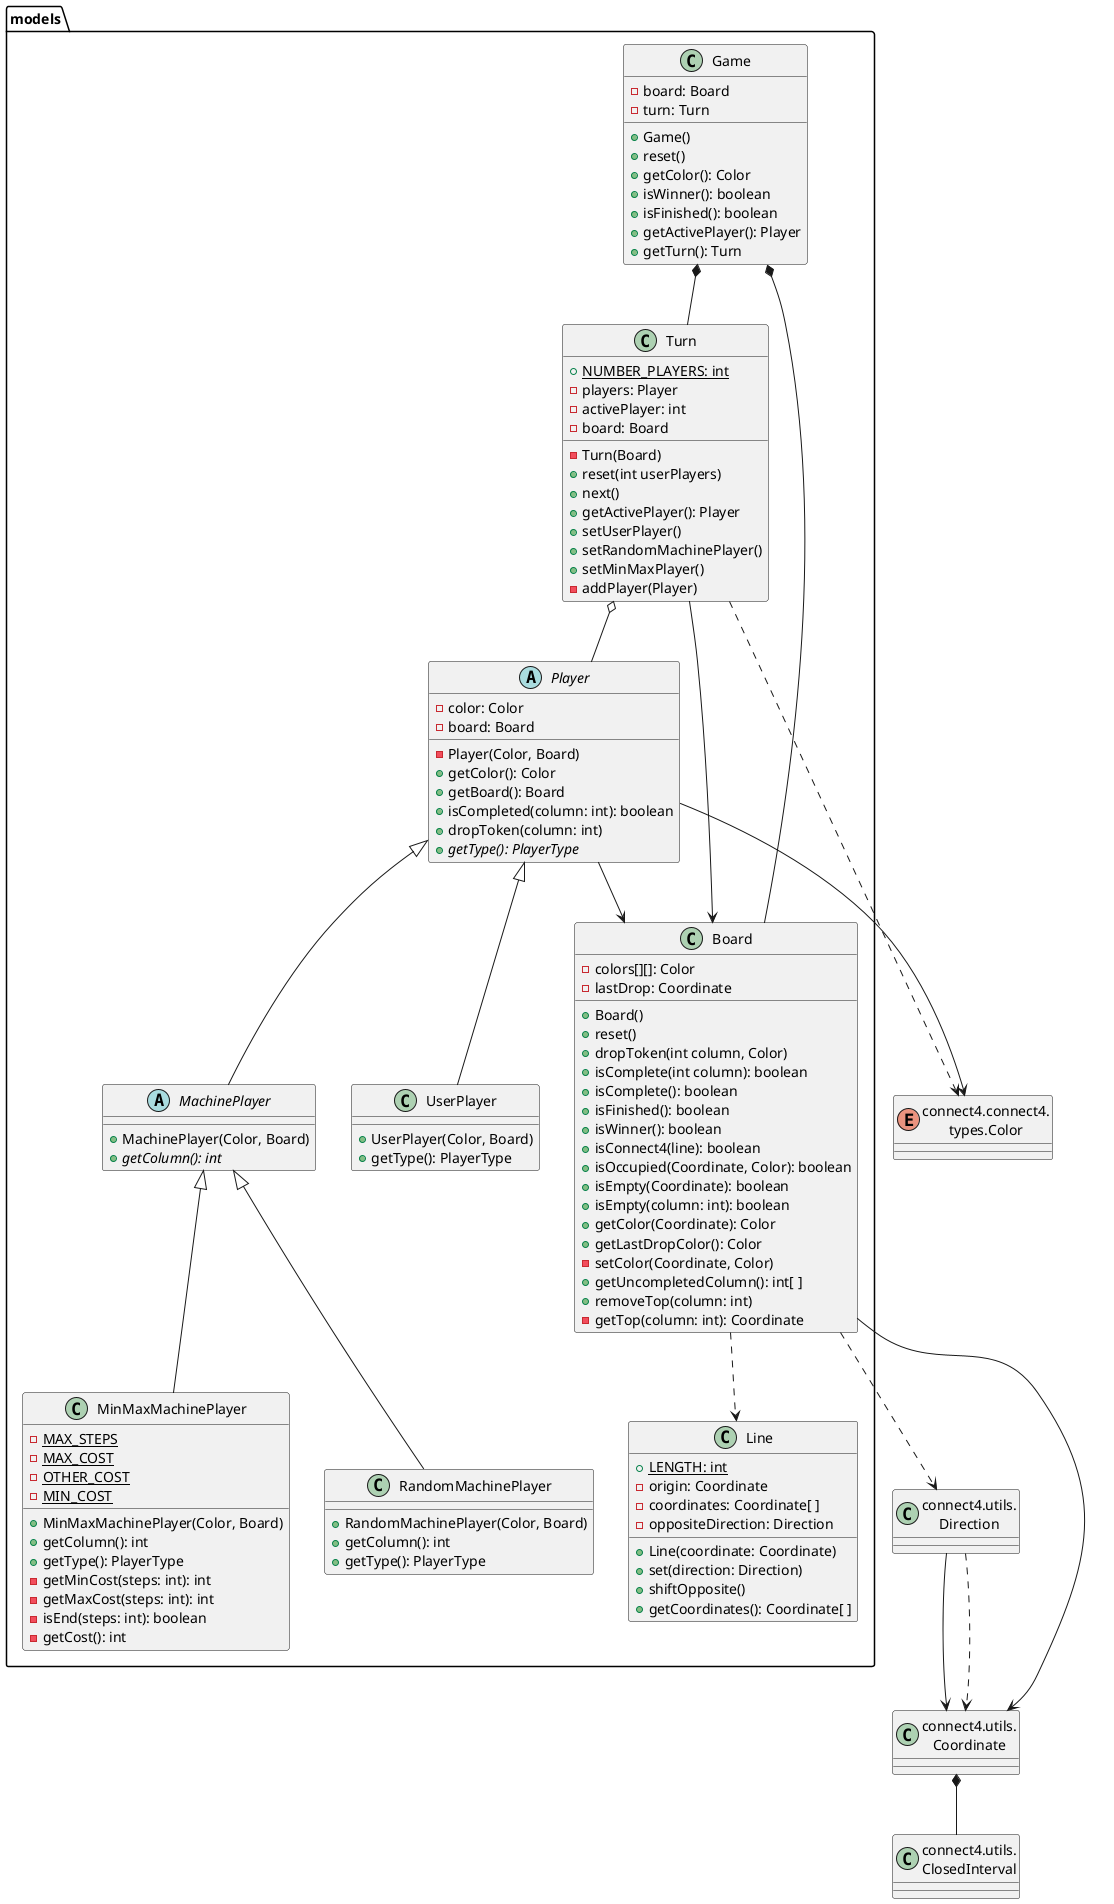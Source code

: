 @startuml connect4.connect4.models

class models.Game
class models.Board
class models.Turn
class models.Line
abstract class models.Player
class models.UserPlayer
abstract class models.MachinePlayer
class models.RandomMachinePlayer
class models.MinMaxMachinePlayer

Game *-- Board
Game *-- Turn
Turn --> Board
Turn o-- Player
Player --> Board
Player <|-- UserPlayer
Player <|-- MachinePlayer
MachinePlayer <|-- RandomMachinePlayer
MachinePlayer <|-- MinMaxMachinePlayer
Board ..> Line

enum Color as "connect4.connect4.\ntypes.Color"
class Direction as "connect4.utils.\nDirection"
class Coordinate as "connect4.utils.\nCoordinate"
class Coordinate as "connect4.utils.\nCoordinate"
class ClosedInterval as "connect4.utils.\nClosedInterval"

Turn ..> Color
Player --> Color
Board --> Coordinate
Board ..> Direction
Direction --> Coordinate
Direction ..> Coordinate
Coordinate *-- ClosedInterval

Game : -board: Board
Game : -turn: Turn
Game : +Game()
Game : +reset()
Game : +getColor(): Color
Game : +isWinner(): boolean
Game : +isFinished(): boolean
Game : +getActivePlayer(): Player
Game : +getTurn(): Turn

Turn : {static} +NUMBER_PLAYERS: int
Turn : -players: Player
Turn : -activePlayer: int
Turn : -board: Board
Turn : -Turn(Board)
Turn : +reset(int userPlayers)
Turn : +next()
Turn : +getActivePlayer(): Player
Turn : +setUserPlayer()
Turn : +setRandomMachinePlayer()
Turn : +setMinMaxPlayer()
Turn : -addPlayer(Player)

Player : -color: Color
Player : -board: Board
Player : -Player(Color, Board)
Player : +getColor(): Color
Player : +getBoard(): Board
Player : +isCompleted(column: int): boolean
Player : +dropToken(column: int)
Player : +{abstract}getType(): PlayerType

UserPlayer : +UserPlayer(Color, Board)
UserPlayer : +getType(): PlayerType

MachinePlayer : +MachinePlayer(Color, Board)
MachinePlayer : +{abstract}getColumn(): int

RandomMachinePlayer : +RandomMachinePlayer(Color, Board)
RandomMachinePlayer : +getColumn(): int
RandomMachinePlayer : +getType(): PlayerType

MinMaxMachinePlayer : {static} -MAX_STEPS
MinMaxMachinePlayer : {static} -MAX_COST
MinMaxMachinePlayer : {static} -OTHER_COST
MinMaxMachinePlayer : {static} -MIN_COST
MinMaxMachinePlayer : +MinMaxMachinePlayer(Color, Board)
MinMaxMachinePlayer : +getColumn(): int
MinMaxMachinePlayer : +getType(): PlayerType
MinMaxMachinePlayer : -getMinCost(steps: int): int
MinMaxMachinePlayer : -getMaxCost(steps: int): int
MinMaxMachinePlayer : -isEnd(steps: int): boolean
MinMaxMachinePlayer : -getCost(): int

Board : -colors[][]: Color
Board : -lastDrop: Coordinate
Board : +Board()
Board : +reset()
Board : +dropToken(int column, Color)
Board : +isComplete(int column): boolean
Board : +isComplete(): boolean
Board : +isFinished(): boolean
Board : +isWinner(): boolean
Board : +isConnect4(line): boolean
Board : +isOccupied(Coordinate, Color): boolean
Board : +isEmpty(Coordinate): boolean
Board : +isEmpty(column: int): boolean
Board : +getColor(Coordinate): Color
Board : +getLastDropColor(): Color
Board : -setColor(Coordinate, Color)
Board : +getUncompletedColumn(): int[ ]
Board : +removeTop(column: int)
Board : -getTop(column: int): Coordinate


Line : {static} +LENGTH: int
Line : -origin: Coordinate
Line : -coordinates: Coordinate[ ]
Line : -oppositeDirection: Direction
Line : +Line(coordinate: Coordinate)
Line : +set(direction: Direction)
Line : +shiftOpposite()
Line : +getCoordinates(): Coordinate[ ]

@enduml